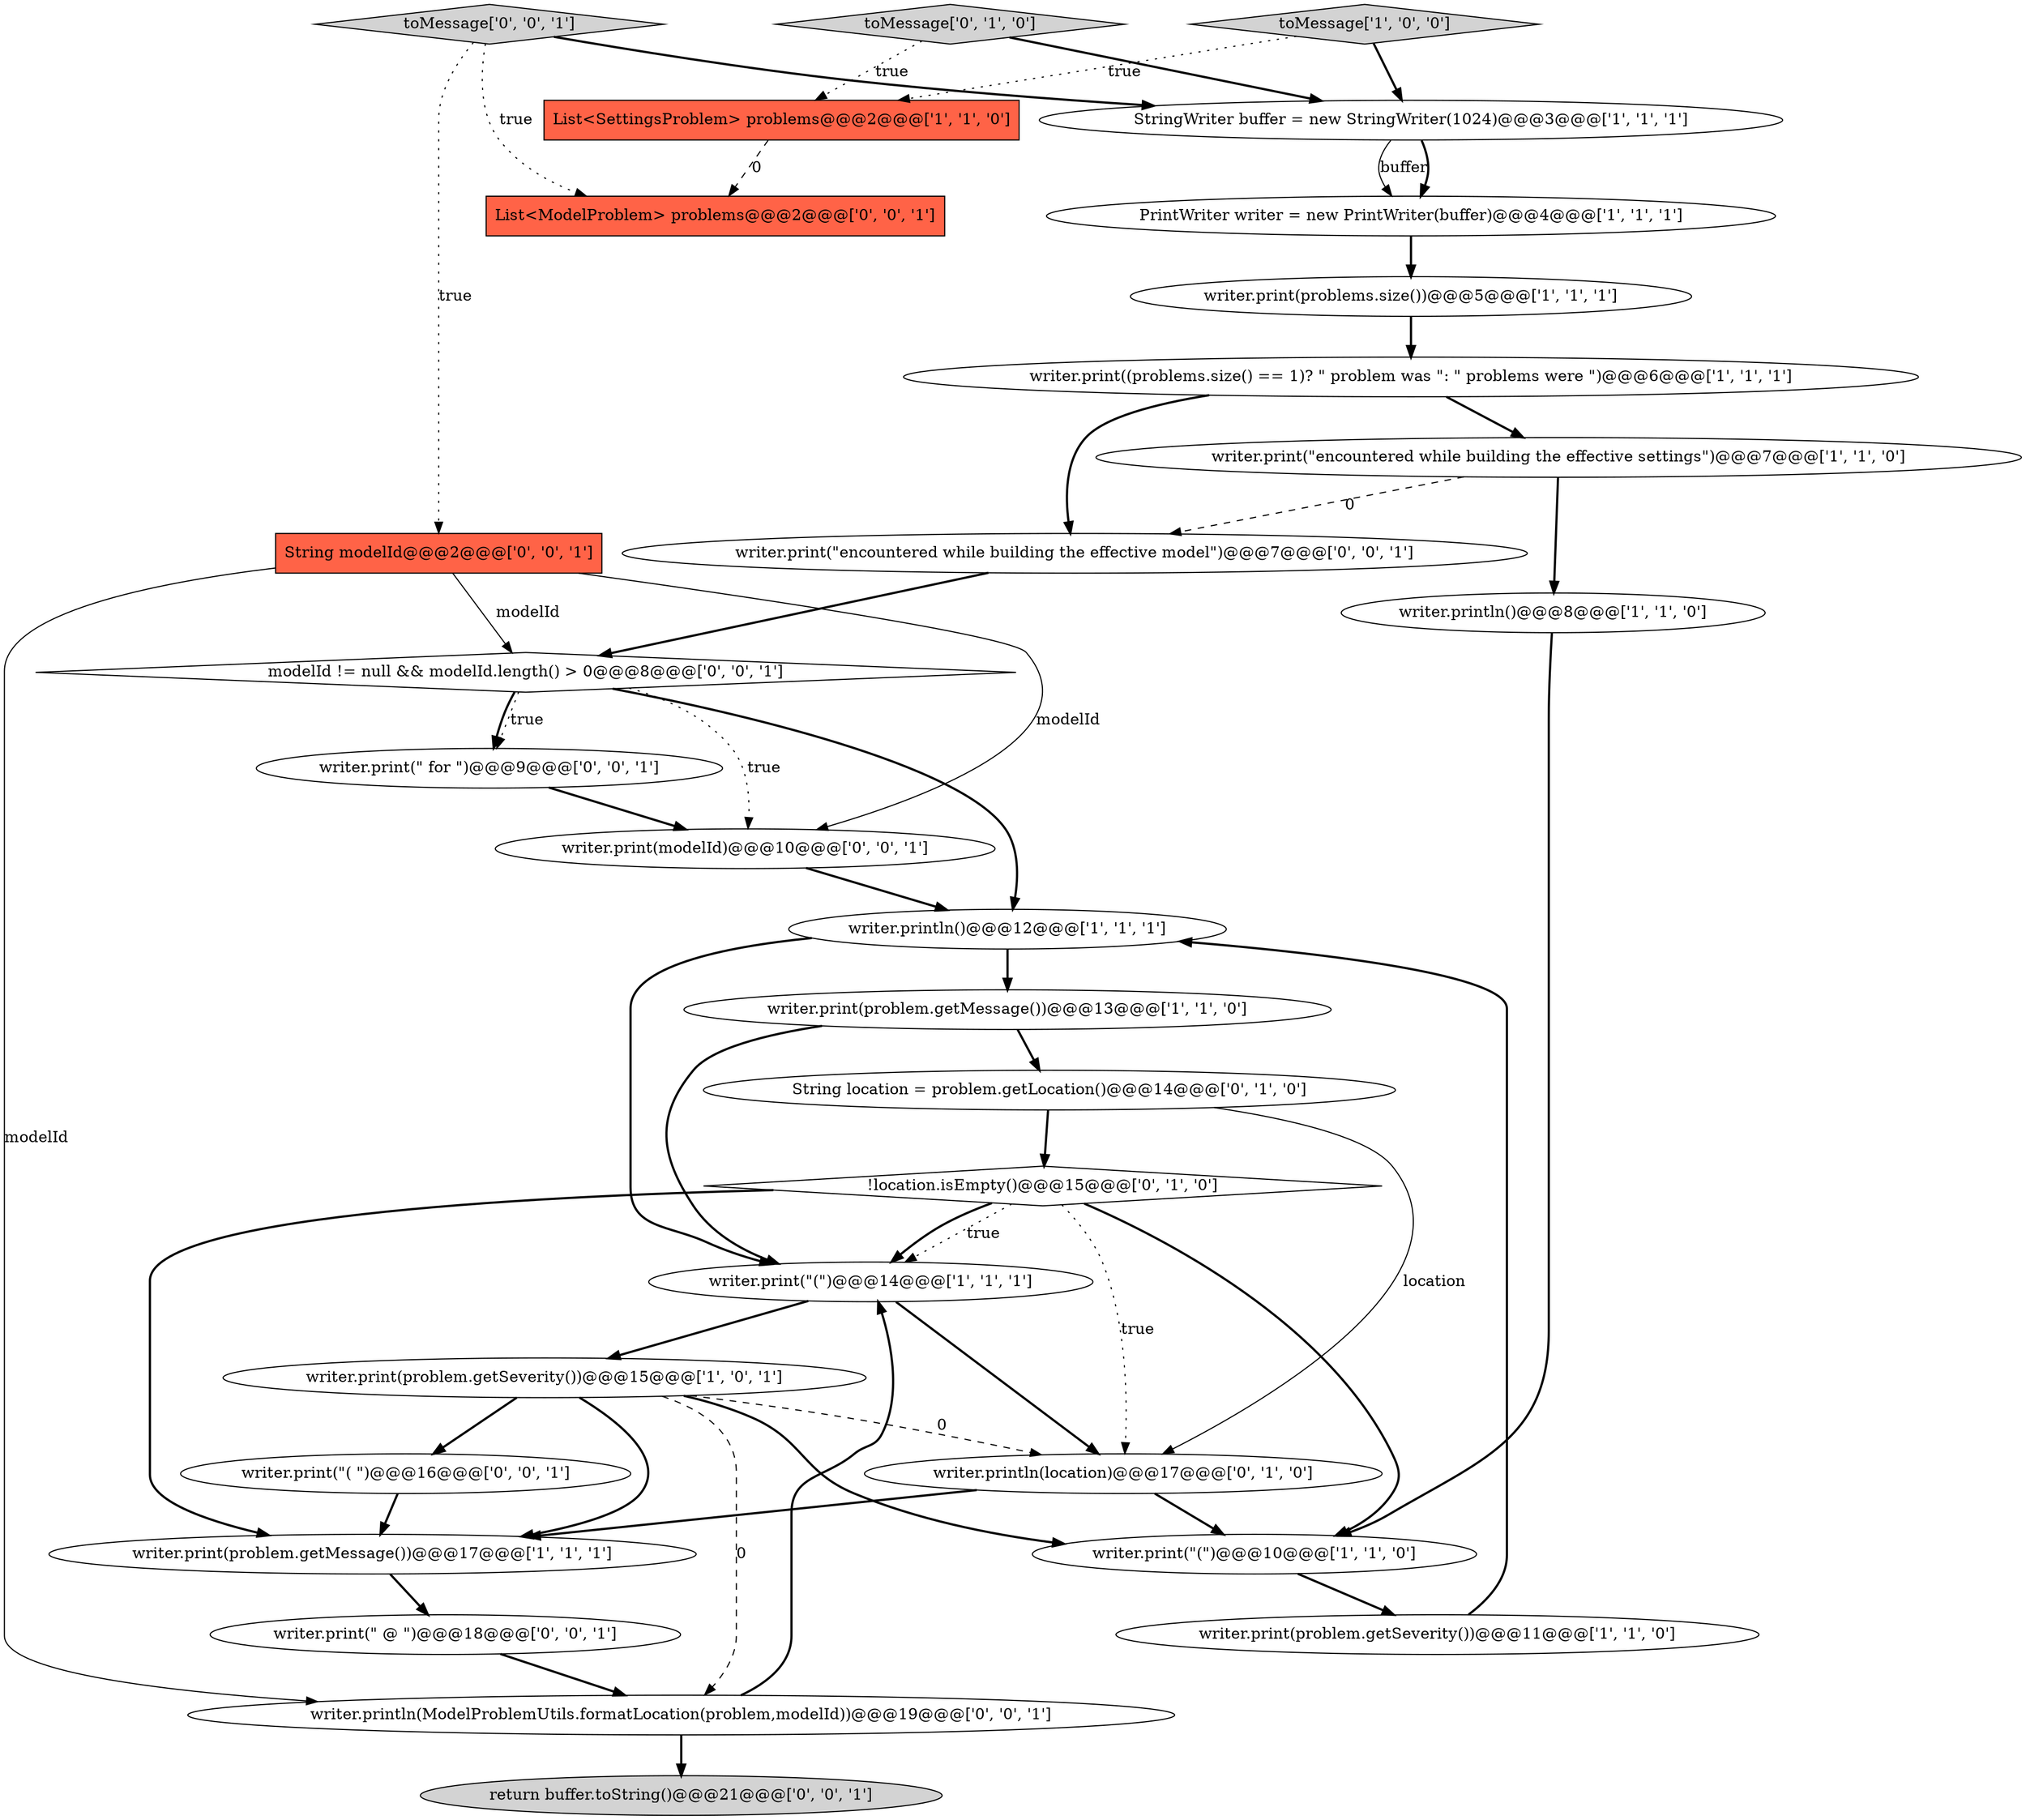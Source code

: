 digraph {
5 [style = filled, label = "writer.print(problems.size())@@@5@@@['1', '1', '1']", fillcolor = white, shape = ellipse image = "AAA0AAABBB1BBB"];
17 [style = filled, label = "writer.println(location)@@@17@@@['0', '1', '0']", fillcolor = white, shape = ellipse image = "AAA1AAABBB2BBB"];
19 [style = filled, label = "writer.print(\"encountered while building the effective model\")@@@7@@@['0', '0', '1']", fillcolor = white, shape = ellipse image = "AAA0AAABBB3BBB"];
18 [style = filled, label = "String location = problem.getLocation()@@@14@@@['0', '1', '0']", fillcolor = white, shape = ellipse image = "AAA1AAABBB2BBB"];
9 [style = filled, label = "writer.println()@@@8@@@['1', '1', '0']", fillcolor = white, shape = ellipse image = "AAA0AAABBB1BBB"];
6 [style = filled, label = "StringWriter buffer = new StringWriter(1024)@@@3@@@['1', '1', '1']", fillcolor = white, shape = ellipse image = "AAA0AAABBB1BBB"];
22 [style = filled, label = "writer.print(\"( \")@@@16@@@['0', '0', '1']", fillcolor = white, shape = ellipse image = "AAA0AAABBB3BBB"];
14 [style = filled, label = "writer.println()@@@12@@@['1', '1', '1']", fillcolor = white, shape = ellipse image = "AAA0AAABBB1BBB"];
23 [style = filled, label = "String modelId@@@2@@@['0', '0', '1']", fillcolor = tomato, shape = box image = "AAA0AAABBB3BBB"];
10 [style = filled, label = "writer.print(\"encountered while building the effective settings\")@@@7@@@['1', '1', '0']", fillcolor = white, shape = ellipse image = "AAA0AAABBB1BBB"];
0 [style = filled, label = "writer.print(problem.getSeverity())@@@15@@@['1', '0', '1']", fillcolor = white, shape = ellipse image = "AAA0AAABBB1BBB"];
26 [style = filled, label = "toMessage['0', '0', '1']", fillcolor = lightgray, shape = diamond image = "AAA0AAABBB3BBB"];
2 [style = filled, label = "writer.print(\"(\")@@@14@@@['1', '1', '1']", fillcolor = white, shape = ellipse image = "AAA0AAABBB1BBB"];
29 [style = filled, label = "List<ModelProblem> problems@@@2@@@['0', '0', '1']", fillcolor = tomato, shape = box image = "AAA0AAABBB3BBB"];
12 [style = filled, label = "writer.print(\"(\")@@@10@@@['1', '1', '0']", fillcolor = white, shape = ellipse image = "AAA0AAABBB1BBB"];
1 [style = filled, label = "PrintWriter writer = new PrintWriter(buffer)@@@4@@@['1', '1', '1']", fillcolor = white, shape = ellipse image = "AAA0AAABBB1BBB"];
3 [style = filled, label = "writer.print(problem.getMessage())@@@13@@@['1', '1', '0']", fillcolor = white, shape = ellipse image = "AAA0AAABBB1BBB"];
27 [style = filled, label = "return buffer.toString()@@@21@@@['0', '0', '1']", fillcolor = lightgray, shape = ellipse image = "AAA0AAABBB3BBB"];
7 [style = filled, label = "writer.print(problem.getMessage())@@@17@@@['1', '1', '1']", fillcolor = white, shape = ellipse image = "AAA0AAABBB1BBB"];
15 [style = filled, label = "toMessage['0', '1', '0']", fillcolor = lightgray, shape = diamond image = "AAA0AAABBB2BBB"];
13 [style = filled, label = "writer.print(problem.getSeverity())@@@11@@@['1', '1', '0']", fillcolor = white, shape = ellipse image = "AAA0AAABBB1BBB"];
4 [style = filled, label = "toMessage['1', '0', '0']", fillcolor = lightgray, shape = diamond image = "AAA0AAABBB1BBB"];
25 [style = filled, label = "writer.print(\" @ \")@@@18@@@['0', '0', '1']", fillcolor = white, shape = ellipse image = "AAA0AAABBB3BBB"];
16 [style = filled, label = "!location.isEmpty()@@@15@@@['0', '1', '0']", fillcolor = white, shape = diamond image = "AAA1AAABBB2BBB"];
28 [style = filled, label = "writer.print(\" for \")@@@9@@@['0', '0', '1']", fillcolor = white, shape = ellipse image = "AAA0AAABBB3BBB"];
11 [style = filled, label = "List<SettingsProblem> problems@@@2@@@['1', '1', '0']", fillcolor = tomato, shape = box image = "AAA0AAABBB1BBB"];
8 [style = filled, label = "writer.print((problems.size() == 1)? \" problem was \": \" problems were \")@@@6@@@['1', '1', '1']", fillcolor = white, shape = ellipse image = "AAA0AAABBB1BBB"];
24 [style = filled, label = "writer.println(ModelProblemUtils.formatLocation(problem,modelId))@@@19@@@['0', '0', '1']", fillcolor = white, shape = ellipse image = "AAA0AAABBB3BBB"];
20 [style = filled, label = "modelId != null && modelId.length() > 0@@@8@@@['0', '0', '1']", fillcolor = white, shape = diamond image = "AAA0AAABBB3BBB"];
21 [style = filled, label = "writer.print(modelId)@@@10@@@['0', '0', '1']", fillcolor = white, shape = ellipse image = "AAA0AAABBB3BBB"];
28->21 [style = bold, label=""];
26->29 [style = dotted, label="true"];
23->24 [style = solid, label="modelId"];
26->6 [style = bold, label=""];
4->6 [style = bold, label=""];
21->14 [style = bold, label=""];
6->1 [style = solid, label="buffer"];
5->8 [style = bold, label=""];
14->3 [style = bold, label=""];
23->21 [style = solid, label="modelId"];
8->19 [style = bold, label=""];
16->2 [style = dotted, label="true"];
23->20 [style = solid, label="modelId"];
20->21 [style = dotted, label="true"];
3->2 [style = bold, label=""];
24->2 [style = bold, label=""];
0->22 [style = bold, label=""];
0->7 [style = bold, label=""];
10->9 [style = bold, label=""];
19->20 [style = bold, label=""];
25->24 [style = bold, label=""];
4->11 [style = dotted, label="true"];
15->11 [style = dotted, label="true"];
17->12 [style = bold, label=""];
0->24 [style = dashed, label="0"];
3->18 [style = bold, label=""];
15->6 [style = bold, label=""];
2->17 [style = bold, label=""];
26->23 [style = dotted, label="true"];
12->13 [style = bold, label=""];
16->2 [style = bold, label=""];
11->29 [style = dashed, label="0"];
16->12 [style = bold, label=""];
0->12 [style = bold, label=""];
22->7 [style = bold, label=""];
18->16 [style = bold, label=""];
7->25 [style = bold, label=""];
0->17 [style = dashed, label="0"];
20->28 [style = bold, label=""];
14->2 [style = bold, label=""];
16->7 [style = bold, label=""];
10->19 [style = dashed, label="0"];
2->0 [style = bold, label=""];
24->27 [style = bold, label=""];
17->7 [style = bold, label=""];
13->14 [style = bold, label=""];
20->14 [style = bold, label=""];
16->17 [style = dotted, label="true"];
18->17 [style = solid, label="location"];
6->1 [style = bold, label=""];
8->10 [style = bold, label=""];
20->28 [style = dotted, label="true"];
9->12 [style = bold, label=""];
1->5 [style = bold, label=""];
}
